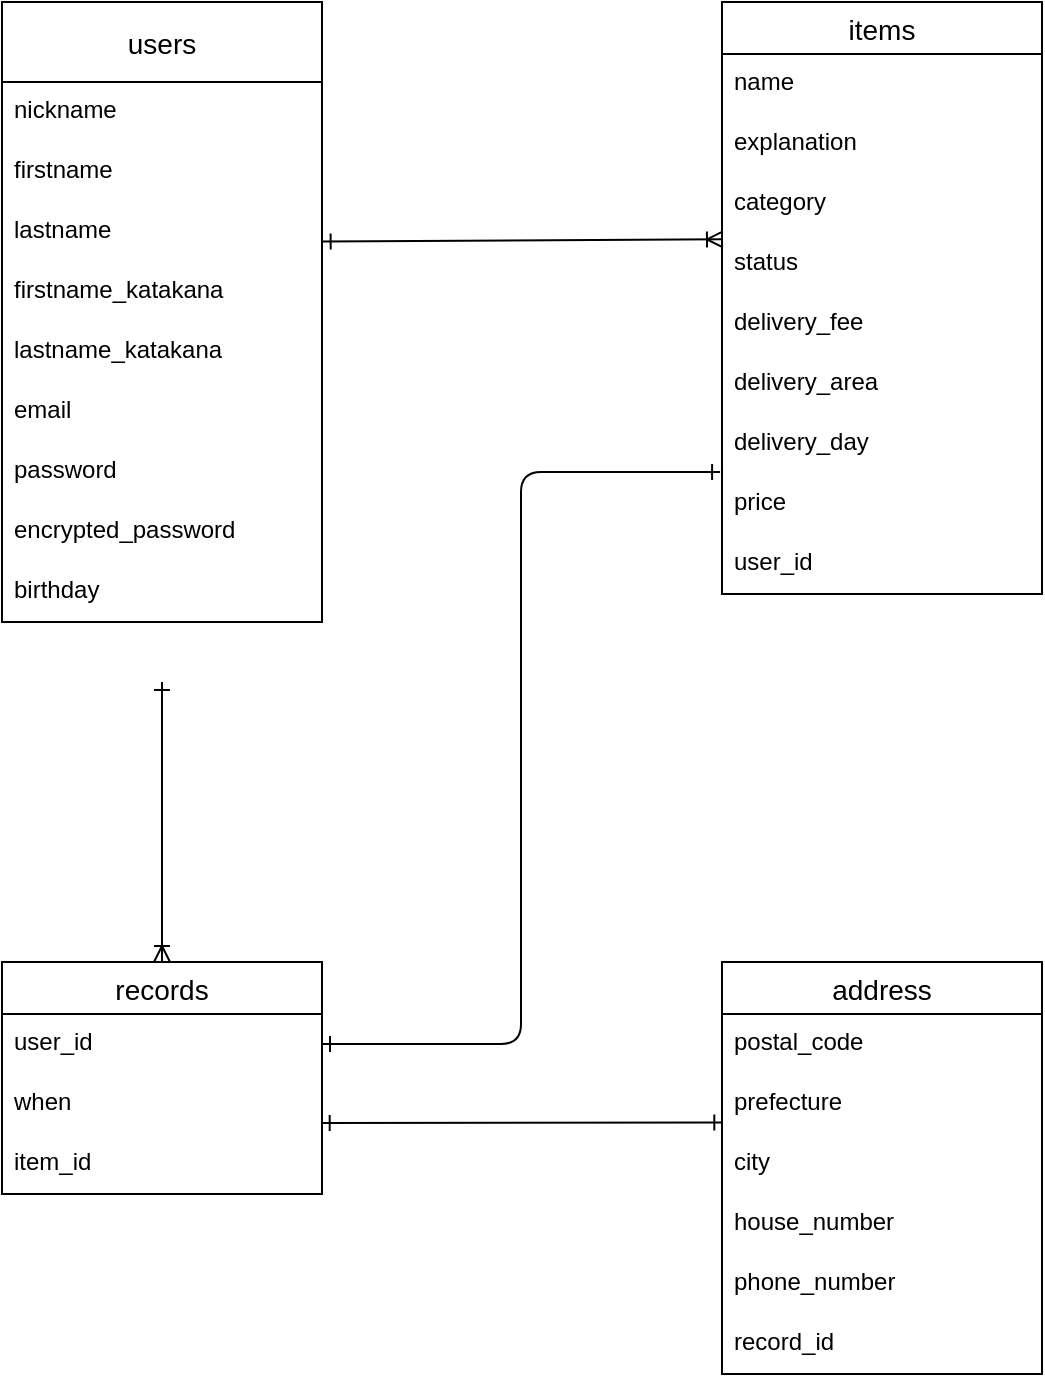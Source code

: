 <mxfile version="13.6.5">
    <diagram id="ySOrBruCpusgFEodsGVY" name="ページ1">
        <mxGraphModel dx="290" dy="148" grid="1" gridSize="10" guides="1" tooltips="1" connect="1" arrows="1" fold="1" page="1" pageScale="1" pageWidth="827" pageHeight="1169" math="0" shadow="0">
            <root>
                <mxCell id="0"/>
                <mxCell id="1" parent="0"/>
                <mxCell id="2" value="users" style="swimlane;fontStyle=0;childLayout=stackLayout;horizontal=1;startSize=40;horizontalStack=0;resizeParent=1;resizeParentMax=0;resizeLast=0;collapsible=1;marginBottom=0;align=center;fontSize=14;" parent="1" vertex="1">
                    <mxGeometry x="80" y="40" width="160" height="310" as="geometry"/>
                </mxCell>
                <mxCell id="30" value="nickname" style="text;strokeColor=none;fillColor=none;spacingLeft=4;spacingRight=4;overflow=hidden;rotatable=0;points=[[0,0.5],[1,0.5]];portConstraint=eastwest;fontSize=12;" parent="2" vertex="1">
                    <mxGeometry y="40" width="160" height="30" as="geometry"/>
                </mxCell>
                <mxCell id="26" value="firstname" style="text;strokeColor=none;fillColor=none;spacingLeft=4;spacingRight=4;overflow=hidden;rotatable=0;points=[[0,0.5],[1,0.5]];portConstraint=eastwest;fontSize=12;" parent="2" vertex="1">
                    <mxGeometry y="70" width="160" height="30" as="geometry"/>
                </mxCell>
                <mxCell id="3" value="lastname" style="text;strokeColor=none;fillColor=none;spacingLeft=4;spacingRight=4;overflow=hidden;rotatable=0;points=[[0,0.5],[1,0.5]];portConstraint=eastwest;fontSize=12;" parent="2" vertex="1">
                    <mxGeometry y="100" width="160" height="30" as="geometry"/>
                </mxCell>
                <mxCell id="27" value="firstname_katakana" style="text;strokeColor=none;fillColor=none;spacingLeft=4;spacingRight=4;overflow=hidden;rotatable=0;points=[[0,0.5],[1,0.5]];portConstraint=eastwest;fontSize=12;" parent="2" vertex="1">
                    <mxGeometry y="130" width="160" height="30" as="geometry"/>
                </mxCell>
                <mxCell id="28" value="lastname_katakana" style="text;strokeColor=none;fillColor=none;spacingLeft=4;spacingRight=4;overflow=hidden;rotatable=0;points=[[0,0.5],[1,0.5]];portConstraint=eastwest;fontSize=12;" parent="2" vertex="1">
                    <mxGeometry y="160" width="160" height="30" as="geometry"/>
                </mxCell>
                <mxCell id="4" value="email" style="text;strokeColor=none;fillColor=none;spacingLeft=4;spacingRight=4;overflow=hidden;rotatable=0;points=[[0,0.5],[1,0.5]];portConstraint=eastwest;fontSize=12;" parent="2" vertex="1">
                    <mxGeometry y="190" width="160" height="30" as="geometry"/>
                </mxCell>
                <mxCell id="5" value="password" style="text;strokeColor=none;fillColor=none;spacingLeft=4;spacingRight=4;overflow=hidden;rotatable=0;points=[[0,0.5],[1,0.5]];portConstraint=eastwest;fontSize=12;" parent="2" vertex="1">
                    <mxGeometry y="220" width="160" height="30" as="geometry"/>
                </mxCell>
                <mxCell id="52" value="encrypted_password" style="text;strokeColor=none;fillColor=none;spacingLeft=4;spacingRight=4;overflow=hidden;rotatable=0;points=[[0,0.5],[1,0.5]];portConstraint=eastwest;fontSize=12;" vertex="1" parent="2">
                    <mxGeometry y="250" width="160" height="30" as="geometry"/>
                </mxCell>
                <mxCell id="24" value="birthday" style="text;strokeColor=none;fillColor=none;spacingLeft=4;spacingRight=4;overflow=hidden;rotatable=0;points=[[0,0.5],[1,0.5]];portConstraint=eastwest;fontSize=12;" parent="2" vertex="1">
                    <mxGeometry y="280" width="160" height="30" as="geometry"/>
                </mxCell>
                <mxCell id="11" value="items" style="swimlane;fontStyle=0;childLayout=stackLayout;horizontal=1;startSize=26;horizontalStack=0;resizeParent=1;resizeParentMax=0;resizeLast=0;collapsible=1;marginBottom=0;align=center;fontSize=14;" parent="1" vertex="1">
                    <mxGeometry x="440" y="40" width="160" height="296" as="geometry"/>
                </mxCell>
                <mxCell id="12" value="name" style="text;strokeColor=none;fillColor=none;spacingLeft=4;spacingRight=4;overflow=hidden;rotatable=0;points=[[0,0.5],[1,0.5]];portConstraint=eastwest;fontSize=12;" parent="11" vertex="1">
                    <mxGeometry y="26" width="160" height="30" as="geometry"/>
                </mxCell>
                <mxCell id="13" value="explanation" style="text;strokeColor=none;fillColor=none;spacingLeft=4;spacingRight=4;overflow=hidden;rotatable=0;points=[[0,0.5],[1,0.5]];portConstraint=eastwest;fontSize=12;" parent="11" vertex="1">
                    <mxGeometry y="56" width="160" height="30" as="geometry"/>
                </mxCell>
                <mxCell id="14" value="category" style="text;strokeColor=none;fillColor=none;spacingLeft=4;spacingRight=4;overflow=hidden;rotatable=0;points=[[0,0.5],[1,0.5]];portConstraint=eastwest;fontSize=12;" parent="11" vertex="1">
                    <mxGeometry y="86" width="160" height="30" as="geometry"/>
                </mxCell>
                <mxCell id="32" value="status" style="text;strokeColor=none;fillColor=none;spacingLeft=4;spacingRight=4;overflow=hidden;rotatable=0;points=[[0,0.5],[1,0.5]];portConstraint=eastwest;fontSize=12;" parent="11" vertex="1">
                    <mxGeometry y="116" width="160" height="30" as="geometry"/>
                </mxCell>
                <mxCell id="33" value="delivery_fee" style="text;strokeColor=none;fillColor=none;spacingLeft=4;spacingRight=4;overflow=hidden;rotatable=0;points=[[0,0.5],[1,0.5]];portConstraint=eastwest;fontSize=12;" parent="11" vertex="1">
                    <mxGeometry y="146" width="160" height="30" as="geometry"/>
                </mxCell>
                <mxCell id="34" value="delivery_area" style="text;strokeColor=none;fillColor=none;spacingLeft=4;spacingRight=4;overflow=hidden;rotatable=0;points=[[0,0.5],[1,0.5]];portConstraint=eastwest;fontSize=12;" parent="11" vertex="1">
                    <mxGeometry y="176" width="160" height="30" as="geometry"/>
                </mxCell>
                <mxCell id="35" value="delivery_day" style="text;strokeColor=none;fillColor=none;spacingLeft=4;spacingRight=4;overflow=hidden;rotatable=0;points=[[0,0.5],[1,0.5]];portConstraint=eastwest;fontSize=12;" parent="11" vertex="1">
                    <mxGeometry y="206" width="160" height="30" as="geometry"/>
                </mxCell>
                <mxCell id="46" value="price" style="text;strokeColor=none;fillColor=none;spacingLeft=4;spacingRight=4;overflow=hidden;rotatable=0;points=[[0,0.5],[1,0.5]];portConstraint=eastwest;fontSize=12;" parent="11" vertex="1">
                    <mxGeometry y="236" width="160" height="30" as="geometry"/>
                </mxCell>
                <mxCell id="50" value="user_id" style="text;strokeColor=none;fillColor=none;spacingLeft=4;spacingRight=4;overflow=hidden;rotatable=0;points=[[0,0.5],[1,0.5]];portConstraint=eastwest;fontSize=12;" vertex="1" parent="11">
                    <mxGeometry y="266" width="160" height="30" as="geometry"/>
                </mxCell>
                <mxCell id="15" value="records" style="swimlane;fontStyle=0;childLayout=stackLayout;horizontal=1;startSize=26;horizontalStack=0;resizeParent=1;resizeParentMax=0;resizeLast=0;collapsible=1;marginBottom=0;align=center;fontSize=14;" parent="1" vertex="1">
                    <mxGeometry x="80" y="520" width="160" height="116" as="geometry"/>
                </mxCell>
                <mxCell id="48" value="user_id" style="text;strokeColor=none;fillColor=none;spacingLeft=4;spacingRight=4;overflow=hidden;rotatable=0;points=[[0,0.5],[1,0.5]];portConstraint=eastwest;fontSize=12;" parent="15" vertex="1">
                    <mxGeometry y="26" width="160" height="30" as="geometry"/>
                </mxCell>
                <mxCell id="16" value="when" style="text;strokeColor=none;fillColor=none;spacingLeft=4;spacingRight=4;overflow=hidden;rotatable=0;points=[[0,0.5],[1,0.5]];portConstraint=eastwest;fontSize=12;" parent="15" vertex="1">
                    <mxGeometry y="56" width="160" height="30" as="geometry"/>
                </mxCell>
                <mxCell id="17" value="item_id" style="text;strokeColor=none;fillColor=none;spacingLeft=4;spacingRight=4;overflow=hidden;rotatable=0;points=[[0,0.5],[1,0.5]];portConstraint=eastwest;fontSize=12;" parent="15" vertex="1">
                    <mxGeometry y="86" width="160" height="30" as="geometry"/>
                </mxCell>
                <mxCell id="19" value="address" style="swimlane;fontStyle=0;childLayout=stackLayout;horizontal=1;startSize=26;horizontalStack=0;resizeParent=1;resizeParentMax=0;resizeLast=0;collapsible=1;marginBottom=0;align=center;fontSize=14;" parent="1" vertex="1">
                    <mxGeometry x="440" y="520" width="160" height="206" as="geometry"/>
                </mxCell>
                <mxCell id="20" value="postal_code" style="text;strokeColor=none;fillColor=none;spacingLeft=4;spacingRight=4;overflow=hidden;rotatable=0;points=[[0,0.5],[1,0.5]];portConstraint=eastwest;fontSize=12;" parent="19" vertex="1">
                    <mxGeometry y="26" width="160" height="30" as="geometry"/>
                </mxCell>
                <mxCell id="37" value="prefecture" style="text;strokeColor=none;fillColor=none;spacingLeft=4;spacingRight=4;overflow=hidden;rotatable=0;points=[[0,0.5],[1,0.5]];portConstraint=eastwest;fontSize=12;" parent="19" vertex="1">
                    <mxGeometry y="56" width="160" height="30" as="geometry"/>
                </mxCell>
                <mxCell id="36" value="city" style="text;strokeColor=none;fillColor=none;spacingLeft=4;spacingRight=4;overflow=hidden;rotatable=0;points=[[0,0.5],[1,0.5]];portConstraint=eastwest;fontSize=12;" parent="19" vertex="1">
                    <mxGeometry y="86" width="160" height="30" as="geometry"/>
                </mxCell>
                <mxCell id="38" value="house_number" style="text;strokeColor=none;fillColor=none;spacingLeft=4;spacingRight=4;overflow=hidden;rotatable=0;points=[[0,0.5],[1,0.5]];portConstraint=eastwest;fontSize=12;" parent="19" vertex="1">
                    <mxGeometry y="116" width="160" height="30" as="geometry"/>
                </mxCell>
                <mxCell id="39" value="phone_number" style="text;strokeColor=none;fillColor=none;spacingLeft=4;spacingRight=4;overflow=hidden;rotatable=0;points=[[0,0.5],[1,0.5]];portConstraint=eastwest;fontSize=12;" parent="19" vertex="1">
                    <mxGeometry y="146" width="160" height="30" as="geometry"/>
                </mxCell>
                <mxCell id="51" value="record_id" style="text;strokeColor=none;fillColor=none;spacingLeft=4;spacingRight=4;overflow=hidden;rotatable=0;points=[[0,0.5],[1,0.5]];portConstraint=eastwest;fontSize=12;" vertex="1" parent="19">
                    <mxGeometry y="176" width="160" height="30" as="geometry"/>
                </mxCell>
                <mxCell id="44" value="" style="endArrow=ERone;html=1;exitX=0.5;exitY=0;exitDx=0;exitDy=0;endFill=0;startArrow=ERoneToMany;startFill=0;" parent="1" source="15" edge="1">
                    <mxGeometry width="50" height="50" relative="1" as="geometry">
                        <mxPoint x="370" y="550" as="sourcePoint"/>
                        <mxPoint x="160" y="380" as="targetPoint"/>
                    </mxGeometry>
                </mxCell>
                <mxCell id="45" value="" style="endArrow=ERoneToMany;html=1;exitX=1.002;exitY=0.659;exitDx=0;exitDy=0;endFill=0;startArrow=ERone;startFill=0;exitPerimeter=0;entryX=0.003;entryY=0.089;entryDx=0;entryDy=0;entryPerimeter=0;" parent="1" source="3" target="32" edge="1">
                    <mxGeometry width="50" height="50" relative="1" as="geometry">
                        <mxPoint x="370" y="340" as="sourcePoint"/>
                        <mxPoint x="439" y="159" as="targetPoint"/>
                    </mxGeometry>
                </mxCell>
                <mxCell id="47" value="" style="endArrow=ERone;html=1;entryX=0.001;entryY=0.808;entryDx=0;entryDy=0;endFill=0;startArrow=ERone;startFill=0;entryPerimeter=0;exitX=0.999;exitY=0.815;exitDx=0;exitDy=0;exitPerimeter=0;" parent="1" target="37" edge="1" source="16">
                    <mxGeometry width="50" height="50" relative="1" as="geometry">
                        <mxPoint x="242" y="600" as="sourcePoint"/>
                        <mxPoint x="450" y="196" as="targetPoint"/>
                    </mxGeometry>
                </mxCell>
                <mxCell id="49" value="" style="edgeStyle=elbowEdgeStyle;elbow=horizontal;endArrow=ERone;html=1;entryX=-0.006;entryY=-0.033;entryDx=0;entryDy=0;entryPerimeter=0;exitX=1;exitY=0.5;exitDx=0;exitDy=0;endFill=0;startArrow=ERone;startFill=0;" edge="1" parent="1" source="48" target="46">
                    <mxGeometry width="50" height="50" relative="1" as="geometry">
                        <mxPoint x="410" y="430" as="sourcePoint"/>
                        <mxPoint x="460" y="380" as="targetPoint"/>
                    </mxGeometry>
                </mxCell>
            </root>
        </mxGraphModel>
    </diagram>
</mxfile>